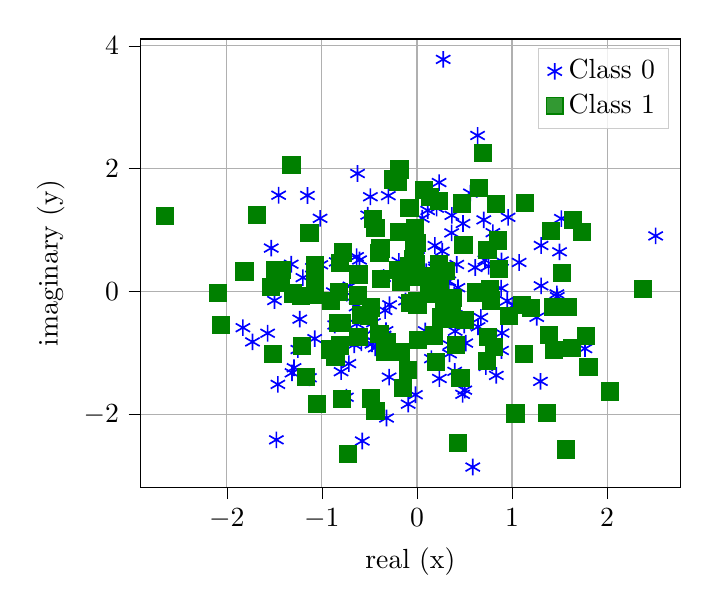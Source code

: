 % This file was created by tikzplotlib v0.9.8.
\begin{tikzpicture}

\begin{axis}[
legend cell align={left},
legend style={fill opacity=0.8, draw opacity=1, text opacity=1, draw=white!80!black},
tick align=outside,
tick pos=left,
x grid style={white!69.02!black},
xlabel={real (x)},
xmajorgrids,
xmin=-2.908, xmax=2.769,
xtick style={color=black},
y grid style={white!69.02!black},
ylabel={imaginary (y)},
ymajorgrids,
ymin=-3.185, ymax=4.11,
ytick style={color=black}
]
\addplot [semithick, blue, mark=asterisk, mark size=3, mark options={solid}, only marks]
table {%
0.026 -0.147
-0.12 -0.15
0.194 0.036
0.205 -0.001
0.124 0.253
0.097 0.323
0.29 0.175
-0.288 -0.214
0.335 0.17
0.341 -0.178
0.392 -0.053
-0.351 0.233
0.193 0.379
0.367 -0.229
0.431 0.065
-0.377 0.219
-0.145 0.413
-0.335 -0.306
0.195 0.415
-0.19 0.49
0.404 -0.376
0.007 0.567
0.419 0.442
-0.538 -0.334
0.088 -0.638
-0.499 -0.418
-0.669 -0.085
-0.458 -0.507
-0.64 -0.246
0.266 0.657
-0.705 0.089
-0.325 -0.635
0.613 0.393
0.498 -0.545
0.402 -0.644
0.189 0.75
-0.346 -0.71
0.672 -0.421
-0.604 0.515
-0.422 -0.698
-0.634 -0.524
-0.635 0.569
0.643 -0.572
0.754 0.414
-0.879 -0.005
0.715 0.513
0.885 0.056
-0.562 -0.715
0.35 -0.87
0.95 -0.151
-0.473 -0.851
-0.849 0.484
0.513 -0.837
-0.274 -0.964
-0.438 -0.913
-0.585 -0.831
-0.153 -1.007
0.889 0.499
-0.865 -0.542
0.365 0.956
1.013 -0.228
0.343 -1.011
-0.659 -0.865
0.152 -1.09
-1.012 0.437
0.895 -0.674
-1.1 0.389
1.075 0.475
0.056 1.195
0.484 1.108
-1.2 0.228
0.799 0.96
0.367 1.241
0.89 -0.957
1.306 0.095
-1.233 -0.448
-1.076 -0.765
0.113 1.321
1.26 -0.418
-0.518 1.245
0.397 -1.297
0.703 1.168
-0.716 -1.171
0.207 1.358
-1.323 0.446
0.725 -1.218
-0.293 -1.391
0.236 -1.413
1.472 -0.037
1.476 -0.081
-1.499 -0.145
1.306 0.751
-0.798 -1.302
0.959 1.209
-1.253 -0.942
-1.019 1.193
-0.301 1.561
0.835 -1.363
-0.49 1.544
1.5 0.648
-0.016 -1.677
0.503 -1.603
-1.533 0.709
0.562 1.603
-1.571 -0.677
0.48 -1.671
0.233 1.775
-1.293 -1.238
-1.131 -1.401
-0.092 -1.831
-1.314 -1.321
-0.742 -1.718
-1.73 -0.818
-1.831 -0.586
1.519 1.189
-1.152 1.565
1.299 -1.46
1.767 -0.927
-0.625 1.922
-0.32 -2.056
-1.463 -1.509
-1.455 1.569
-0.575 -2.431
0.638 2.541
2.511 0.907
-1.479 -2.411
0.587 -2.854
0.276 3.779
};
\addlegendentry{Class 0}
\addplot [semithick, green!50!black, mark=square*, mark size=3, mark options={solid}, only marks]
table {%
0.133 -0.043
0.006 -0.152
0.175 0.005
-0.073 -0.181
-0.046 -0.19
0.007 -0.208
-0.166 0.153
0.026 0.236
0.096 0.246
0.242 0.15
0.29 -0.14
0.315 -0.172
0.373 -0.105
-0.193 0.355
0.369 -0.189
-0.079 0.414
-0.377 0.21
-0.01 0.44
0.307 0.331
0.258 -0.41
0.234 0.445
-0.045 0.536
-0.487 -0.259
0.338 -0.451
-0.619 -0.061
0.624 -0.016
-0.506 -0.391
-0.616 0.28
0.509 -0.465
-0.586 -0.376
-0.026 0.696
0.177 -0.715
-0.395 0.63
0.767 0.042
0.777 -0.146
0.013 -0.791
-0.029 0.794
-0.006 0.796
-0.395 -0.692
-0.383 0.7
-0.817 -0.008
-0.319 -0.815
0.49 0.761
-0.901 -0.157
-0.813 0.465
0.865 0.368
-0.331 -0.881
-0.792 -0.514
-0.614 -0.741
0.407 -0.874
-0.833 -0.509
-0.186 0.972
-0.166 -0.977
0.742 0.673
-0.779 0.636
-0.338 -0.974
-0.017 1.032
0.969 -0.402
0.751 -0.738
-1.076 -0.058
-1.07 0.146
1.105 -0.223
-0.435 1.041
-1.072 0.424
-1.069 0.439
0.199 -1.149
0.854 0.833
-0.81 -0.875
0.809 -0.9
-1.219 -0.068
1.196 -0.27
-0.461 1.186
-0.096 -1.273
-1.305 -0.032
-0.914 -0.942
0.737 -1.13
-0.856 -1.057
-0.079 1.364
-1.436 0.149
1.428 -0.247
-1.419 0.355
0.459 -1.406
-1.129 0.958
0.233 1.471
-1.213 -0.88
0.474 1.434
1.129 -1.017
-1.497 0.353
-1.538 0.072
0.137 1.54
1.528 0.299
1.386 -0.711
-0.146 -1.567
1.585 -0.255
0.83 1.423
0.072 1.651
1.409 0.986
1.441 -0.947
-0.201 1.786
-0.487 -1.739
0.649 1.686
-1.166 -1.394
-1.511 -1.016
-0.247 1.823
1.14 1.444
-1.815 0.327
1.631 -0.918
1.777 -0.721
-0.792 -1.752
1.738 0.965
-0.437 -1.942
-0.183 1.989
1.639 1.168
-1.684 1.245
-2.095 -0.018
-1.052 -1.831
-2.065 -0.538
1.806 -1.227
1.036 -1.984
0.692 2.258
2.377 0.038
1.366 -1.97
-1.319 2.057
0.432 -2.465
2.03 -1.625
-0.723 -2.64
-2.65 1.23
1.566 -2.567
};
\addlegendentry{Class 1}
\end{axis}

\end{tikzpicture}
